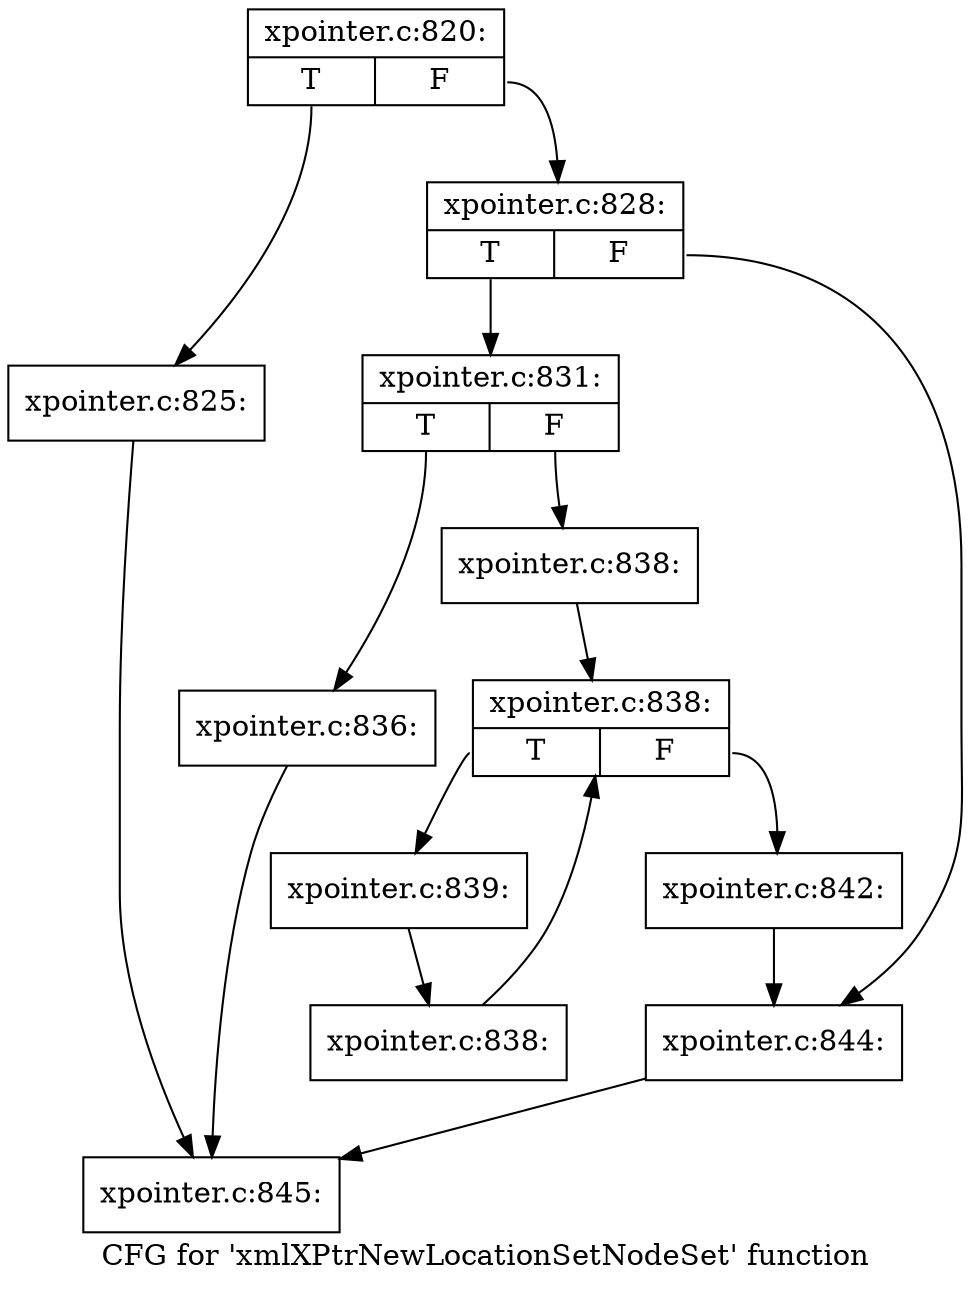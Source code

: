 digraph "CFG for 'xmlXPtrNewLocationSetNodeSet' function" {
	label="CFG for 'xmlXPtrNewLocationSetNodeSet' function";

	Node0x50f2ef0 [shape=record,label="{xpointer.c:820:|{<s0>T|<s1>F}}"];
	Node0x50f2ef0:s0 -> Node0x4df1290;
	Node0x50f2ef0:s1 -> Node0x4df12e0;
	Node0x4df1290 [shape=record,label="{xpointer.c:825:}"];
	Node0x4df1290 -> Node0x50f5930;
	Node0x4df12e0 [shape=record,label="{xpointer.c:828:|{<s0>T|<s1>F}}"];
	Node0x4df12e0:s0 -> Node0x50f6d10;
	Node0x4df12e0:s1 -> Node0x50f6d60;
	Node0x50f6d10 [shape=record,label="{xpointer.c:831:|{<s0>T|<s1>F}}"];
	Node0x50f6d10:s0 -> Node0x50f78c0;
	Node0x50f6d10:s1 -> Node0x50f7910;
	Node0x50f78c0 [shape=record,label="{xpointer.c:836:}"];
	Node0x50f78c0 -> Node0x50f5930;
	Node0x50f7910 [shape=record,label="{xpointer.c:838:}"];
	Node0x50f7910 -> Node0x50f80e0;
	Node0x50f80e0 [shape=record,label="{xpointer.c:838:|{<s0>T|<s1>F}}"];
	Node0x50f80e0:s0 -> Node0x50f83c0;
	Node0x50f80e0:s1 -> Node0x50f7f40;
	Node0x50f83c0 [shape=record,label="{xpointer.c:839:}"];
	Node0x50f83c0 -> Node0x50f8330;
	Node0x50f8330 [shape=record,label="{xpointer.c:838:}"];
	Node0x50f8330 -> Node0x50f80e0;
	Node0x50f7f40 [shape=record,label="{xpointer.c:842:}"];
	Node0x50f7f40 -> Node0x50f6d60;
	Node0x50f6d60 [shape=record,label="{xpointer.c:844:}"];
	Node0x50f6d60 -> Node0x50f5930;
	Node0x50f5930 [shape=record,label="{xpointer.c:845:}"];
}
